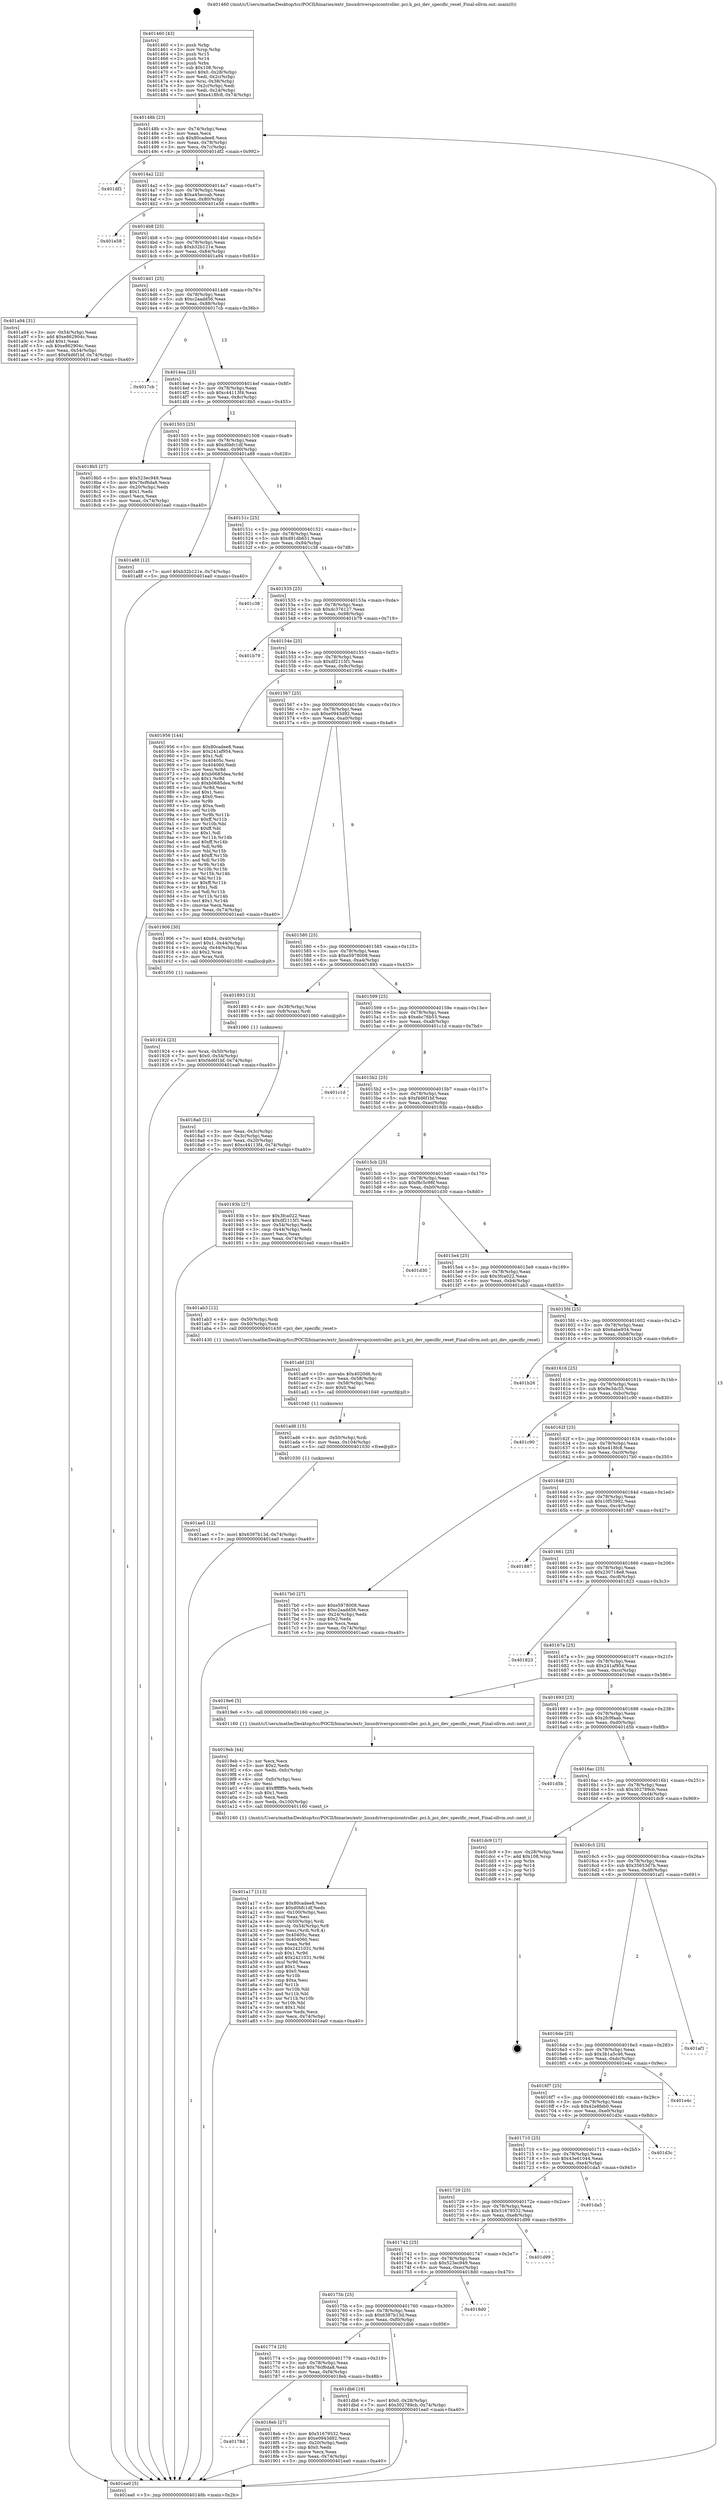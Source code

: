 digraph "0x401460" {
  label = "0x401460 (/mnt/c/Users/mathe/Desktop/tcc/POCII/binaries/extr_linuxdriverspcicontroller..pci.h_pci_dev_specific_reset_Final-ollvm.out::main(0))"
  labelloc = "t"
  node[shape=record]

  Entry [label="",width=0.3,height=0.3,shape=circle,fillcolor=black,style=filled]
  "0x40148b" [label="{
     0x40148b [23]\l
     | [instrs]\l
     &nbsp;&nbsp;0x40148b \<+3\>: mov -0x74(%rbp),%eax\l
     &nbsp;&nbsp;0x40148e \<+2\>: mov %eax,%ecx\l
     &nbsp;&nbsp;0x401490 \<+6\>: sub $0x80cadee8,%ecx\l
     &nbsp;&nbsp;0x401496 \<+3\>: mov %eax,-0x78(%rbp)\l
     &nbsp;&nbsp;0x401499 \<+3\>: mov %ecx,-0x7c(%rbp)\l
     &nbsp;&nbsp;0x40149c \<+6\>: je 0000000000401df2 \<main+0x992\>\l
  }"]
  "0x401df2" [label="{
     0x401df2\l
  }", style=dashed]
  "0x4014a2" [label="{
     0x4014a2 [22]\l
     | [instrs]\l
     &nbsp;&nbsp;0x4014a2 \<+5\>: jmp 00000000004014a7 \<main+0x47\>\l
     &nbsp;&nbsp;0x4014a7 \<+3\>: mov -0x78(%rbp),%eax\l
     &nbsp;&nbsp;0x4014aa \<+5\>: sub $0xa45eccab,%eax\l
     &nbsp;&nbsp;0x4014af \<+3\>: mov %eax,-0x80(%rbp)\l
     &nbsp;&nbsp;0x4014b2 \<+6\>: je 0000000000401e58 \<main+0x9f8\>\l
  }"]
  Exit [label="",width=0.3,height=0.3,shape=circle,fillcolor=black,style=filled,peripheries=2]
  "0x401e58" [label="{
     0x401e58\l
  }", style=dashed]
  "0x4014b8" [label="{
     0x4014b8 [25]\l
     | [instrs]\l
     &nbsp;&nbsp;0x4014b8 \<+5\>: jmp 00000000004014bd \<main+0x5d\>\l
     &nbsp;&nbsp;0x4014bd \<+3\>: mov -0x78(%rbp),%eax\l
     &nbsp;&nbsp;0x4014c0 \<+5\>: sub $0xb32b121e,%eax\l
     &nbsp;&nbsp;0x4014c5 \<+6\>: mov %eax,-0x84(%rbp)\l
     &nbsp;&nbsp;0x4014cb \<+6\>: je 0000000000401a94 \<main+0x634\>\l
  }"]
  "0x401ae5" [label="{
     0x401ae5 [12]\l
     | [instrs]\l
     &nbsp;&nbsp;0x401ae5 \<+7\>: movl $0x6397b13d,-0x74(%rbp)\l
     &nbsp;&nbsp;0x401aec \<+5\>: jmp 0000000000401ea0 \<main+0xa40\>\l
  }"]
  "0x401a94" [label="{
     0x401a94 [31]\l
     | [instrs]\l
     &nbsp;&nbsp;0x401a94 \<+3\>: mov -0x54(%rbp),%eax\l
     &nbsp;&nbsp;0x401a97 \<+5\>: add $0xe862904c,%eax\l
     &nbsp;&nbsp;0x401a9c \<+3\>: add $0x1,%eax\l
     &nbsp;&nbsp;0x401a9f \<+5\>: sub $0xe862904c,%eax\l
     &nbsp;&nbsp;0x401aa4 \<+3\>: mov %eax,-0x54(%rbp)\l
     &nbsp;&nbsp;0x401aa7 \<+7\>: movl $0xf4d6f1bf,-0x74(%rbp)\l
     &nbsp;&nbsp;0x401aae \<+5\>: jmp 0000000000401ea0 \<main+0xa40\>\l
  }"]
  "0x4014d1" [label="{
     0x4014d1 [25]\l
     | [instrs]\l
     &nbsp;&nbsp;0x4014d1 \<+5\>: jmp 00000000004014d6 \<main+0x76\>\l
     &nbsp;&nbsp;0x4014d6 \<+3\>: mov -0x78(%rbp),%eax\l
     &nbsp;&nbsp;0x4014d9 \<+5\>: sub $0xc2aadd56,%eax\l
     &nbsp;&nbsp;0x4014de \<+6\>: mov %eax,-0x88(%rbp)\l
     &nbsp;&nbsp;0x4014e4 \<+6\>: je 00000000004017cb \<main+0x36b\>\l
  }"]
  "0x401ad6" [label="{
     0x401ad6 [15]\l
     | [instrs]\l
     &nbsp;&nbsp;0x401ad6 \<+4\>: mov -0x50(%rbp),%rdi\l
     &nbsp;&nbsp;0x401ada \<+6\>: mov %eax,-0x104(%rbp)\l
     &nbsp;&nbsp;0x401ae0 \<+5\>: call 0000000000401030 \<free@plt\>\l
     | [calls]\l
     &nbsp;&nbsp;0x401030 \{1\} (unknown)\l
  }"]
  "0x4017cb" [label="{
     0x4017cb\l
  }", style=dashed]
  "0x4014ea" [label="{
     0x4014ea [25]\l
     | [instrs]\l
     &nbsp;&nbsp;0x4014ea \<+5\>: jmp 00000000004014ef \<main+0x8f\>\l
     &nbsp;&nbsp;0x4014ef \<+3\>: mov -0x78(%rbp),%eax\l
     &nbsp;&nbsp;0x4014f2 \<+5\>: sub $0xc44113f4,%eax\l
     &nbsp;&nbsp;0x4014f7 \<+6\>: mov %eax,-0x8c(%rbp)\l
     &nbsp;&nbsp;0x4014fd \<+6\>: je 00000000004018b5 \<main+0x455\>\l
  }"]
  "0x401abf" [label="{
     0x401abf [23]\l
     | [instrs]\l
     &nbsp;&nbsp;0x401abf \<+10\>: movabs $0x4020d6,%rdi\l
     &nbsp;&nbsp;0x401ac9 \<+3\>: mov %eax,-0x58(%rbp)\l
     &nbsp;&nbsp;0x401acc \<+3\>: mov -0x58(%rbp),%esi\l
     &nbsp;&nbsp;0x401acf \<+2\>: mov $0x0,%al\l
     &nbsp;&nbsp;0x401ad1 \<+5\>: call 0000000000401040 \<printf@plt\>\l
     | [calls]\l
     &nbsp;&nbsp;0x401040 \{1\} (unknown)\l
  }"]
  "0x4018b5" [label="{
     0x4018b5 [27]\l
     | [instrs]\l
     &nbsp;&nbsp;0x4018b5 \<+5\>: mov $0x523ec949,%eax\l
     &nbsp;&nbsp;0x4018ba \<+5\>: mov $0x76cf6da8,%ecx\l
     &nbsp;&nbsp;0x4018bf \<+3\>: mov -0x20(%rbp),%edx\l
     &nbsp;&nbsp;0x4018c2 \<+3\>: cmp $0x1,%edx\l
     &nbsp;&nbsp;0x4018c5 \<+3\>: cmovl %ecx,%eax\l
     &nbsp;&nbsp;0x4018c8 \<+3\>: mov %eax,-0x74(%rbp)\l
     &nbsp;&nbsp;0x4018cb \<+5\>: jmp 0000000000401ea0 \<main+0xa40\>\l
  }"]
  "0x401503" [label="{
     0x401503 [25]\l
     | [instrs]\l
     &nbsp;&nbsp;0x401503 \<+5\>: jmp 0000000000401508 \<main+0xa8\>\l
     &nbsp;&nbsp;0x401508 \<+3\>: mov -0x78(%rbp),%eax\l
     &nbsp;&nbsp;0x40150b \<+5\>: sub $0xd0bfc1df,%eax\l
     &nbsp;&nbsp;0x401510 \<+6\>: mov %eax,-0x90(%rbp)\l
     &nbsp;&nbsp;0x401516 \<+6\>: je 0000000000401a88 \<main+0x628\>\l
  }"]
  "0x401a17" [label="{
     0x401a17 [113]\l
     | [instrs]\l
     &nbsp;&nbsp;0x401a17 \<+5\>: mov $0x80cadee8,%ecx\l
     &nbsp;&nbsp;0x401a1c \<+5\>: mov $0xd0bfc1df,%edx\l
     &nbsp;&nbsp;0x401a21 \<+6\>: mov -0x100(%rbp),%esi\l
     &nbsp;&nbsp;0x401a27 \<+3\>: imul %eax,%esi\l
     &nbsp;&nbsp;0x401a2a \<+4\>: mov -0x50(%rbp),%rdi\l
     &nbsp;&nbsp;0x401a2e \<+4\>: movslq -0x54(%rbp),%r8\l
     &nbsp;&nbsp;0x401a32 \<+4\>: mov %esi,(%rdi,%r8,4)\l
     &nbsp;&nbsp;0x401a36 \<+7\>: mov 0x40405c,%eax\l
     &nbsp;&nbsp;0x401a3d \<+7\>: mov 0x404060,%esi\l
     &nbsp;&nbsp;0x401a44 \<+3\>: mov %eax,%r9d\l
     &nbsp;&nbsp;0x401a47 \<+7\>: sub $0x2421031,%r9d\l
     &nbsp;&nbsp;0x401a4e \<+4\>: sub $0x1,%r9d\l
     &nbsp;&nbsp;0x401a52 \<+7\>: add $0x2421031,%r9d\l
     &nbsp;&nbsp;0x401a59 \<+4\>: imul %r9d,%eax\l
     &nbsp;&nbsp;0x401a5d \<+3\>: and $0x1,%eax\l
     &nbsp;&nbsp;0x401a60 \<+3\>: cmp $0x0,%eax\l
     &nbsp;&nbsp;0x401a63 \<+4\>: sete %r10b\l
     &nbsp;&nbsp;0x401a67 \<+3\>: cmp $0xa,%esi\l
     &nbsp;&nbsp;0x401a6a \<+4\>: setl %r11b\l
     &nbsp;&nbsp;0x401a6e \<+3\>: mov %r10b,%bl\l
     &nbsp;&nbsp;0x401a71 \<+3\>: and %r11b,%bl\l
     &nbsp;&nbsp;0x401a74 \<+3\>: xor %r11b,%r10b\l
     &nbsp;&nbsp;0x401a77 \<+3\>: or %r10b,%bl\l
     &nbsp;&nbsp;0x401a7a \<+3\>: test $0x1,%bl\l
     &nbsp;&nbsp;0x401a7d \<+3\>: cmovne %edx,%ecx\l
     &nbsp;&nbsp;0x401a80 \<+3\>: mov %ecx,-0x74(%rbp)\l
     &nbsp;&nbsp;0x401a83 \<+5\>: jmp 0000000000401ea0 \<main+0xa40\>\l
  }"]
  "0x401a88" [label="{
     0x401a88 [12]\l
     | [instrs]\l
     &nbsp;&nbsp;0x401a88 \<+7\>: movl $0xb32b121e,-0x74(%rbp)\l
     &nbsp;&nbsp;0x401a8f \<+5\>: jmp 0000000000401ea0 \<main+0xa40\>\l
  }"]
  "0x40151c" [label="{
     0x40151c [25]\l
     | [instrs]\l
     &nbsp;&nbsp;0x40151c \<+5\>: jmp 0000000000401521 \<main+0xc1\>\l
     &nbsp;&nbsp;0x401521 \<+3\>: mov -0x78(%rbp),%eax\l
     &nbsp;&nbsp;0x401524 \<+5\>: sub $0xd91db651,%eax\l
     &nbsp;&nbsp;0x401529 \<+6\>: mov %eax,-0x94(%rbp)\l
     &nbsp;&nbsp;0x40152f \<+6\>: je 0000000000401c38 \<main+0x7d8\>\l
  }"]
  "0x4019eb" [label="{
     0x4019eb [44]\l
     | [instrs]\l
     &nbsp;&nbsp;0x4019eb \<+2\>: xor %ecx,%ecx\l
     &nbsp;&nbsp;0x4019ed \<+5\>: mov $0x2,%edx\l
     &nbsp;&nbsp;0x4019f2 \<+6\>: mov %edx,-0xfc(%rbp)\l
     &nbsp;&nbsp;0x4019f8 \<+1\>: cltd\l
     &nbsp;&nbsp;0x4019f9 \<+6\>: mov -0xfc(%rbp),%esi\l
     &nbsp;&nbsp;0x4019ff \<+2\>: idiv %esi\l
     &nbsp;&nbsp;0x401a01 \<+6\>: imul $0xfffffffe,%edx,%edx\l
     &nbsp;&nbsp;0x401a07 \<+3\>: sub $0x1,%ecx\l
     &nbsp;&nbsp;0x401a0a \<+2\>: sub %ecx,%edx\l
     &nbsp;&nbsp;0x401a0c \<+6\>: mov %edx,-0x100(%rbp)\l
     &nbsp;&nbsp;0x401a12 \<+5\>: call 0000000000401160 \<next_i\>\l
     | [calls]\l
     &nbsp;&nbsp;0x401160 \{1\} (/mnt/c/Users/mathe/Desktop/tcc/POCII/binaries/extr_linuxdriverspcicontroller..pci.h_pci_dev_specific_reset_Final-ollvm.out::next_i)\l
  }"]
  "0x401c38" [label="{
     0x401c38\l
  }", style=dashed]
  "0x401535" [label="{
     0x401535 [25]\l
     | [instrs]\l
     &nbsp;&nbsp;0x401535 \<+5\>: jmp 000000000040153a \<main+0xda\>\l
     &nbsp;&nbsp;0x40153a \<+3\>: mov -0x78(%rbp),%eax\l
     &nbsp;&nbsp;0x40153d \<+5\>: sub $0xdc376127,%eax\l
     &nbsp;&nbsp;0x401542 \<+6\>: mov %eax,-0x98(%rbp)\l
     &nbsp;&nbsp;0x401548 \<+6\>: je 0000000000401b79 \<main+0x719\>\l
  }"]
  "0x401924" [label="{
     0x401924 [23]\l
     | [instrs]\l
     &nbsp;&nbsp;0x401924 \<+4\>: mov %rax,-0x50(%rbp)\l
     &nbsp;&nbsp;0x401928 \<+7\>: movl $0x0,-0x54(%rbp)\l
     &nbsp;&nbsp;0x40192f \<+7\>: movl $0xf4d6f1bf,-0x74(%rbp)\l
     &nbsp;&nbsp;0x401936 \<+5\>: jmp 0000000000401ea0 \<main+0xa40\>\l
  }"]
  "0x401b79" [label="{
     0x401b79\l
  }", style=dashed]
  "0x40154e" [label="{
     0x40154e [25]\l
     | [instrs]\l
     &nbsp;&nbsp;0x40154e \<+5\>: jmp 0000000000401553 \<main+0xf3\>\l
     &nbsp;&nbsp;0x401553 \<+3\>: mov -0x78(%rbp),%eax\l
     &nbsp;&nbsp;0x401556 \<+5\>: sub $0xdf2115f1,%eax\l
     &nbsp;&nbsp;0x40155b \<+6\>: mov %eax,-0x9c(%rbp)\l
     &nbsp;&nbsp;0x401561 \<+6\>: je 0000000000401956 \<main+0x4f6\>\l
  }"]
  "0x40178d" [label="{
     0x40178d\l
  }", style=dashed]
  "0x401956" [label="{
     0x401956 [144]\l
     | [instrs]\l
     &nbsp;&nbsp;0x401956 \<+5\>: mov $0x80cadee8,%eax\l
     &nbsp;&nbsp;0x40195b \<+5\>: mov $0x241af954,%ecx\l
     &nbsp;&nbsp;0x401960 \<+2\>: mov $0x1,%dl\l
     &nbsp;&nbsp;0x401962 \<+7\>: mov 0x40405c,%esi\l
     &nbsp;&nbsp;0x401969 \<+7\>: mov 0x404060,%edi\l
     &nbsp;&nbsp;0x401970 \<+3\>: mov %esi,%r8d\l
     &nbsp;&nbsp;0x401973 \<+7\>: add $0xb0685dea,%r8d\l
     &nbsp;&nbsp;0x40197a \<+4\>: sub $0x1,%r8d\l
     &nbsp;&nbsp;0x40197e \<+7\>: sub $0xb0685dea,%r8d\l
     &nbsp;&nbsp;0x401985 \<+4\>: imul %r8d,%esi\l
     &nbsp;&nbsp;0x401989 \<+3\>: and $0x1,%esi\l
     &nbsp;&nbsp;0x40198c \<+3\>: cmp $0x0,%esi\l
     &nbsp;&nbsp;0x40198f \<+4\>: sete %r9b\l
     &nbsp;&nbsp;0x401993 \<+3\>: cmp $0xa,%edi\l
     &nbsp;&nbsp;0x401996 \<+4\>: setl %r10b\l
     &nbsp;&nbsp;0x40199a \<+3\>: mov %r9b,%r11b\l
     &nbsp;&nbsp;0x40199d \<+4\>: xor $0xff,%r11b\l
     &nbsp;&nbsp;0x4019a1 \<+3\>: mov %r10b,%bl\l
     &nbsp;&nbsp;0x4019a4 \<+3\>: xor $0xff,%bl\l
     &nbsp;&nbsp;0x4019a7 \<+3\>: xor $0x1,%dl\l
     &nbsp;&nbsp;0x4019aa \<+3\>: mov %r11b,%r14b\l
     &nbsp;&nbsp;0x4019ad \<+4\>: and $0xff,%r14b\l
     &nbsp;&nbsp;0x4019b1 \<+3\>: and %dl,%r9b\l
     &nbsp;&nbsp;0x4019b4 \<+3\>: mov %bl,%r15b\l
     &nbsp;&nbsp;0x4019b7 \<+4\>: and $0xff,%r15b\l
     &nbsp;&nbsp;0x4019bb \<+3\>: and %dl,%r10b\l
     &nbsp;&nbsp;0x4019be \<+3\>: or %r9b,%r14b\l
     &nbsp;&nbsp;0x4019c1 \<+3\>: or %r10b,%r15b\l
     &nbsp;&nbsp;0x4019c4 \<+3\>: xor %r15b,%r14b\l
     &nbsp;&nbsp;0x4019c7 \<+3\>: or %bl,%r11b\l
     &nbsp;&nbsp;0x4019ca \<+4\>: xor $0xff,%r11b\l
     &nbsp;&nbsp;0x4019ce \<+3\>: or $0x1,%dl\l
     &nbsp;&nbsp;0x4019d1 \<+3\>: and %dl,%r11b\l
     &nbsp;&nbsp;0x4019d4 \<+3\>: or %r11b,%r14b\l
     &nbsp;&nbsp;0x4019d7 \<+4\>: test $0x1,%r14b\l
     &nbsp;&nbsp;0x4019db \<+3\>: cmovne %ecx,%eax\l
     &nbsp;&nbsp;0x4019de \<+3\>: mov %eax,-0x74(%rbp)\l
     &nbsp;&nbsp;0x4019e1 \<+5\>: jmp 0000000000401ea0 \<main+0xa40\>\l
  }"]
  "0x401567" [label="{
     0x401567 [25]\l
     | [instrs]\l
     &nbsp;&nbsp;0x401567 \<+5\>: jmp 000000000040156c \<main+0x10c\>\l
     &nbsp;&nbsp;0x40156c \<+3\>: mov -0x78(%rbp),%eax\l
     &nbsp;&nbsp;0x40156f \<+5\>: sub $0xe0943d92,%eax\l
     &nbsp;&nbsp;0x401574 \<+6\>: mov %eax,-0xa0(%rbp)\l
     &nbsp;&nbsp;0x40157a \<+6\>: je 0000000000401906 \<main+0x4a6\>\l
  }"]
  "0x4018eb" [label="{
     0x4018eb [27]\l
     | [instrs]\l
     &nbsp;&nbsp;0x4018eb \<+5\>: mov $0x51679532,%eax\l
     &nbsp;&nbsp;0x4018f0 \<+5\>: mov $0xe0943d92,%ecx\l
     &nbsp;&nbsp;0x4018f5 \<+3\>: mov -0x20(%rbp),%edx\l
     &nbsp;&nbsp;0x4018f8 \<+3\>: cmp $0x0,%edx\l
     &nbsp;&nbsp;0x4018fb \<+3\>: cmove %ecx,%eax\l
     &nbsp;&nbsp;0x4018fe \<+3\>: mov %eax,-0x74(%rbp)\l
     &nbsp;&nbsp;0x401901 \<+5\>: jmp 0000000000401ea0 \<main+0xa40\>\l
  }"]
  "0x401906" [label="{
     0x401906 [30]\l
     | [instrs]\l
     &nbsp;&nbsp;0x401906 \<+7\>: movl $0x64,-0x40(%rbp)\l
     &nbsp;&nbsp;0x40190d \<+7\>: movl $0x1,-0x44(%rbp)\l
     &nbsp;&nbsp;0x401914 \<+4\>: movslq -0x44(%rbp),%rax\l
     &nbsp;&nbsp;0x401918 \<+4\>: shl $0x2,%rax\l
     &nbsp;&nbsp;0x40191c \<+3\>: mov %rax,%rdi\l
     &nbsp;&nbsp;0x40191f \<+5\>: call 0000000000401050 \<malloc@plt\>\l
     | [calls]\l
     &nbsp;&nbsp;0x401050 \{1\} (unknown)\l
  }"]
  "0x401580" [label="{
     0x401580 [25]\l
     | [instrs]\l
     &nbsp;&nbsp;0x401580 \<+5\>: jmp 0000000000401585 \<main+0x125\>\l
     &nbsp;&nbsp;0x401585 \<+3\>: mov -0x78(%rbp),%eax\l
     &nbsp;&nbsp;0x401588 \<+5\>: sub $0xe5978008,%eax\l
     &nbsp;&nbsp;0x40158d \<+6\>: mov %eax,-0xa4(%rbp)\l
     &nbsp;&nbsp;0x401593 \<+6\>: je 0000000000401893 \<main+0x433\>\l
  }"]
  "0x401774" [label="{
     0x401774 [25]\l
     | [instrs]\l
     &nbsp;&nbsp;0x401774 \<+5\>: jmp 0000000000401779 \<main+0x319\>\l
     &nbsp;&nbsp;0x401779 \<+3\>: mov -0x78(%rbp),%eax\l
     &nbsp;&nbsp;0x40177c \<+5\>: sub $0x76cf6da8,%eax\l
     &nbsp;&nbsp;0x401781 \<+6\>: mov %eax,-0xf4(%rbp)\l
     &nbsp;&nbsp;0x401787 \<+6\>: je 00000000004018eb \<main+0x48b\>\l
  }"]
  "0x401893" [label="{
     0x401893 [13]\l
     | [instrs]\l
     &nbsp;&nbsp;0x401893 \<+4\>: mov -0x38(%rbp),%rax\l
     &nbsp;&nbsp;0x401897 \<+4\>: mov 0x8(%rax),%rdi\l
     &nbsp;&nbsp;0x40189b \<+5\>: call 0000000000401060 \<atoi@plt\>\l
     | [calls]\l
     &nbsp;&nbsp;0x401060 \{1\} (unknown)\l
  }"]
  "0x401599" [label="{
     0x401599 [25]\l
     | [instrs]\l
     &nbsp;&nbsp;0x401599 \<+5\>: jmp 000000000040159e \<main+0x13e\>\l
     &nbsp;&nbsp;0x40159e \<+3\>: mov -0x78(%rbp),%eax\l
     &nbsp;&nbsp;0x4015a1 \<+5\>: sub $0xebc76b53,%eax\l
     &nbsp;&nbsp;0x4015a6 \<+6\>: mov %eax,-0xa8(%rbp)\l
     &nbsp;&nbsp;0x4015ac \<+6\>: je 0000000000401c1d \<main+0x7bd\>\l
  }"]
  "0x401db6" [label="{
     0x401db6 [19]\l
     | [instrs]\l
     &nbsp;&nbsp;0x401db6 \<+7\>: movl $0x0,-0x28(%rbp)\l
     &nbsp;&nbsp;0x401dbd \<+7\>: movl $0x302789cb,-0x74(%rbp)\l
     &nbsp;&nbsp;0x401dc4 \<+5\>: jmp 0000000000401ea0 \<main+0xa40\>\l
  }"]
  "0x401c1d" [label="{
     0x401c1d\l
  }", style=dashed]
  "0x4015b2" [label="{
     0x4015b2 [25]\l
     | [instrs]\l
     &nbsp;&nbsp;0x4015b2 \<+5\>: jmp 00000000004015b7 \<main+0x157\>\l
     &nbsp;&nbsp;0x4015b7 \<+3\>: mov -0x78(%rbp),%eax\l
     &nbsp;&nbsp;0x4015ba \<+5\>: sub $0xf4d6f1bf,%eax\l
     &nbsp;&nbsp;0x4015bf \<+6\>: mov %eax,-0xac(%rbp)\l
     &nbsp;&nbsp;0x4015c5 \<+6\>: je 000000000040193b \<main+0x4db\>\l
  }"]
  "0x40175b" [label="{
     0x40175b [25]\l
     | [instrs]\l
     &nbsp;&nbsp;0x40175b \<+5\>: jmp 0000000000401760 \<main+0x300\>\l
     &nbsp;&nbsp;0x401760 \<+3\>: mov -0x78(%rbp),%eax\l
     &nbsp;&nbsp;0x401763 \<+5\>: sub $0x6397b13d,%eax\l
     &nbsp;&nbsp;0x401768 \<+6\>: mov %eax,-0xf0(%rbp)\l
     &nbsp;&nbsp;0x40176e \<+6\>: je 0000000000401db6 \<main+0x956\>\l
  }"]
  "0x40193b" [label="{
     0x40193b [27]\l
     | [instrs]\l
     &nbsp;&nbsp;0x40193b \<+5\>: mov $0x3fca022,%eax\l
     &nbsp;&nbsp;0x401940 \<+5\>: mov $0xdf2115f1,%ecx\l
     &nbsp;&nbsp;0x401945 \<+3\>: mov -0x54(%rbp),%edx\l
     &nbsp;&nbsp;0x401948 \<+3\>: cmp -0x44(%rbp),%edx\l
     &nbsp;&nbsp;0x40194b \<+3\>: cmovl %ecx,%eax\l
     &nbsp;&nbsp;0x40194e \<+3\>: mov %eax,-0x74(%rbp)\l
     &nbsp;&nbsp;0x401951 \<+5\>: jmp 0000000000401ea0 \<main+0xa40\>\l
  }"]
  "0x4015cb" [label="{
     0x4015cb [25]\l
     | [instrs]\l
     &nbsp;&nbsp;0x4015cb \<+5\>: jmp 00000000004015d0 \<main+0x170\>\l
     &nbsp;&nbsp;0x4015d0 \<+3\>: mov -0x78(%rbp),%eax\l
     &nbsp;&nbsp;0x4015d3 \<+5\>: sub $0xf8c5c98f,%eax\l
     &nbsp;&nbsp;0x4015d8 \<+6\>: mov %eax,-0xb0(%rbp)\l
     &nbsp;&nbsp;0x4015de \<+6\>: je 0000000000401d30 \<main+0x8d0\>\l
  }"]
  "0x4018d0" [label="{
     0x4018d0\l
  }", style=dashed]
  "0x401d30" [label="{
     0x401d30\l
  }", style=dashed]
  "0x4015e4" [label="{
     0x4015e4 [25]\l
     | [instrs]\l
     &nbsp;&nbsp;0x4015e4 \<+5\>: jmp 00000000004015e9 \<main+0x189\>\l
     &nbsp;&nbsp;0x4015e9 \<+3\>: mov -0x78(%rbp),%eax\l
     &nbsp;&nbsp;0x4015ec \<+5\>: sub $0x3fca022,%eax\l
     &nbsp;&nbsp;0x4015f1 \<+6\>: mov %eax,-0xb4(%rbp)\l
     &nbsp;&nbsp;0x4015f7 \<+6\>: je 0000000000401ab3 \<main+0x653\>\l
  }"]
  "0x401742" [label="{
     0x401742 [25]\l
     | [instrs]\l
     &nbsp;&nbsp;0x401742 \<+5\>: jmp 0000000000401747 \<main+0x2e7\>\l
     &nbsp;&nbsp;0x401747 \<+3\>: mov -0x78(%rbp),%eax\l
     &nbsp;&nbsp;0x40174a \<+5\>: sub $0x523ec949,%eax\l
     &nbsp;&nbsp;0x40174f \<+6\>: mov %eax,-0xec(%rbp)\l
     &nbsp;&nbsp;0x401755 \<+6\>: je 00000000004018d0 \<main+0x470\>\l
  }"]
  "0x401ab3" [label="{
     0x401ab3 [12]\l
     | [instrs]\l
     &nbsp;&nbsp;0x401ab3 \<+4\>: mov -0x50(%rbp),%rdi\l
     &nbsp;&nbsp;0x401ab7 \<+3\>: mov -0x40(%rbp),%esi\l
     &nbsp;&nbsp;0x401aba \<+5\>: call 0000000000401430 \<pci_dev_specific_reset\>\l
     | [calls]\l
     &nbsp;&nbsp;0x401430 \{1\} (/mnt/c/Users/mathe/Desktop/tcc/POCII/binaries/extr_linuxdriverspcicontroller..pci.h_pci_dev_specific_reset_Final-ollvm.out::pci_dev_specific_reset)\l
  }"]
  "0x4015fd" [label="{
     0x4015fd [25]\l
     | [instrs]\l
     &nbsp;&nbsp;0x4015fd \<+5\>: jmp 0000000000401602 \<main+0x1a2\>\l
     &nbsp;&nbsp;0x401602 \<+3\>: mov -0x78(%rbp),%eax\l
     &nbsp;&nbsp;0x401605 \<+5\>: sub $0x6abe934,%eax\l
     &nbsp;&nbsp;0x40160a \<+6\>: mov %eax,-0xb8(%rbp)\l
     &nbsp;&nbsp;0x401610 \<+6\>: je 0000000000401b26 \<main+0x6c6\>\l
  }"]
  "0x401d99" [label="{
     0x401d99\l
  }", style=dashed]
  "0x401b26" [label="{
     0x401b26\l
  }", style=dashed]
  "0x401616" [label="{
     0x401616 [25]\l
     | [instrs]\l
     &nbsp;&nbsp;0x401616 \<+5\>: jmp 000000000040161b \<main+0x1bb\>\l
     &nbsp;&nbsp;0x40161b \<+3\>: mov -0x78(%rbp),%eax\l
     &nbsp;&nbsp;0x40161e \<+5\>: sub $0x9e3dc55,%eax\l
     &nbsp;&nbsp;0x401623 \<+6\>: mov %eax,-0xbc(%rbp)\l
     &nbsp;&nbsp;0x401629 \<+6\>: je 0000000000401c90 \<main+0x830\>\l
  }"]
  "0x401729" [label="{
     0x401729 [25]\l
     | [instrs]\l
     &nbsp;&nbsp;0x401729 \<+5\>: jmp 000000000040172e \<main+0x2ce\>\l
     &nbsp;&nbsp;0x40172e \<+3\>: mov -0x78(%rbp),%eax\l
     &nbsp;&nbsp;0x401731 \<+5\>: sub $0x51679532,%eax\l
     &nbsp;&nbsp;0x401736 \<+6\>: mov %eax,-0xe8(%rbp)\l
     &nbsp;&nbsp;0x40173c \<+6\>: je 0000000000401d99 \<main+0x939\>\l
  }"]
  "0x401c90" [label="{
     0x401c90\l
  }", style=dashed]
  "0x40162f" [label="{
     0x40162f [25]\l
     | [instrs]\l
     &nbsp;&nbsp;0x40162f \<+5\>: jmp 0000000000401634 \<main+0x1d4\>\l
     &nbsp;&nbsp;0x401634 \<+3\>: mov -0x78(%rbp),%eax\l
     &nbsp;&nbsp;0x401637 \<+5\>: sub $0xe418fc8,%eax\l
     &nbsp;&nbsp;0x40163c \<+6\>: mov %eax,-0xc0(%rbp)\l
     &nbsp;&nbsp;0x401642 \<+6\>: je 00000000004017b0 \<main+0x350\>\l
  }"]
  "0x401da5" [label="{
     0x401da5\l
  }", style=dashed]
  "0x4017b0" [label="{
     0x4017b0 [27]\l
     | [instrs]\l
     &nbsp;&nbsp;0x4017b0 \<+5\>: mov $0xe5978008,%eax\l
     &nbsp;&nbsp;0x4017b5 \<+5\>: mov $0xc2aadd56,%ecx\l
     &nbsp;&nbsp;0x4017ba \<+3\>: mov -0x24(%rbp),%edx\l
     &nbsp;&nbsp;0x4017bd \<+3\>: cmp $0x2,%edx\l
     &nbsp;&nbsp;0x4017c0 \<+3\>: cmovne %ecx,%eax\l
     &nbsp;&nbsp;0x4017c3 \<+3\>: mov %eax,-0x74(%rbp)\l
     &nbsp;&nbsp;0x4017c6 \<+5\>: jmp 0000000000401ea0 \<main+0xa40\>\l
  }"]
  "0x401648" [label="{
     0x401648 [25]\l
     | [instrs]\l
     &nbsp;&nbsp;0x401648 \<+5\>: jmp 000000000040164d \<main+0x1ed\>\l
     &nbsp;&nbsp;0x40164d \<+3\>: mov -0x78(%rbp),%eax\l
     &nbsp;&nbsp;0x401650 \<+5\>: sub $0x10f53992,%eax\l
     &nbsp;&nbsp;0x401655 \<+6\>: mov %eax,-0xc4(%rbp)\l
     &nbsp;&nbsp;0x40165b \<+6\>: je 0000000000401887 \<main+0x427\>\l
  }"]
  "0x401ea0" [label="{
     0x401ea0 [5]\l
     | [instrs]\l
     &nbsp;&nbsp;0x401ea0 \<+5\>: jmp 000000000040148b \<main+0x2b\>\l
  }"]
  "0x401460" [label="{
     0x401460 [43]\l
     | [instrs]\l
     &nbsp;&nbsp;0x401460 \<+1\>: push %rbp\l
     &nbsp;&nbsp;0x401461 \<+3\>: mov %rsp,%rbp\l
     &nbsp;&nbsp;0x401464 \<+2\>: push %r15\l
     &nbsp;&nbsp;0x401466 \<+2\>: push %r14\l
     &nbsp;&nbsp;0x401468 \<+1\>: push %rbx\l
     &nbsp;&nbsp;0x401469 \<+7\>: sub $0x108,%rsp\l
     &nbsp;&nbsp;0x401470 \<+7\>: movl $0x0,-0x28(%rbp)\l
     &nbsp;&nbsp;0x401477 \<+3\>: mov %edi,-0x2c(%rbp)\l
     &nbsp;&nbsp;0x40147a \<+4\>: mov %rsi,-0x38(%rbp)\l
     &nbsp;&nbsp;0x40147e \<+3\>: mov -0x2c(%rbp),%edi\l
     &nbsp;&nbsp;0x401481 \<+3\>: mov %edi,-0x24(%rbp)\l
     &nbsp;&nbsp;0x401484 \<+7\>: movl $0xe418fc8,-0x74(%rbp)\l
  }"]
  "0x4018a0" [label="{
     0x4018a0 [21]\l
     | [instrs]\l
     &nbsp;&nbsp;0x4018a0 \<+3\>: mov %eax,-0x3c(%rbp)\l
     &nbsp;&nbsp;0x4018a3 \<+3\>: mov -0x3c(%rbp),%eax\l
     &nbsp;&nbsp;0x4018a6 \<+3\>: mov %eax,-0x20(%rbp)\l
     &nbsp;&nbsp;0x4018a9 \<+7\>: movl $0xc44113f4,-0x74(%rbp)\l
     &nbsp;&nbsp;0x4018b0 \<+5\>: jmp 0000000000401ea0 \<main+0xa40\>\l
  }"]
  "0x401710" [label="{
     0x401710 [25]\l
     | [instrs]\l
     &nbsp;&nbsp;0x401710 \<+5\>: jmp 0000000000401715 \<main+0x2b5\>\l
     &nbsp;&nbsp;0x401715 \<+3\>: mov -0x78(%rbp),%eax\l
     &nbsp;&nbsp;0x401718 \<+5\>: sub $0x43e61044,%eax\l
     &nbsp;&nbsp;0x40171d \<+6\>: mov %eax,-0xe4(%rbp)\l
     &nbsp;&nbsp;0x401723 \<+6\>: je 0000000000401da5 \<main+0x945\>\l
  }"]
  "0x401887" [label="{
     0x401887\l
  }", style=dashed]
  "0x401661" [label="{
     0x401661 [25]\l
     | [instrs]\l
     &nbsp;&nbsp;0x401661 \<+5\>: jmp 0000000000401666 \<main+0x206\>\l
     &nbsp;&nbsp;0x401666 \<+3\>: mov -0x78(%rbp),%eax\l
     &nbsp;&nbsp;0x401669 \<+5\>: sub $0x230718e8,%eax\l
     &nbsp;&nbsp;0x40166e \<+6\>: mov %eax,-0xc8(%rbp)\l
     &nbsp;&nbsp;0x401674 \<+6\>: je 0000000000401823 \<main+0x3c3\>\l
  }"]
  "0x401d3c" [label="{
     0x401d3c\l
  }", style=dashed]
  "0x401823" [label="{
     0x401823\l
  }", style=dashed]
  "0x40167a" [label="{
     0x40167a [25]\l
     | [instrs]\l
     &nbsp;&nbsp;0x40167a \<+5\>: jmp 000000000040167f \<main+0x21f\>\l
     &nbsp;&nbsp;0x40167f \<+3\>: mov -0x78(%rbp),%eax\l
     &nbsp;&nbsp;0x401682 \<+5\>: sub $0x241af954,%eax\l
     &nbsp;&nbsp;0x401687 \<+6\>: mov %eax,-0xcc(%rbp)\l
     &nbsp;&nbsp;0x40168d \<+6\>: je 00000000004019e6 \<main+0x586\>\l
  }"]
  "0x4016f7" [label="{
     0x4016f7 [25]\l
     | [instrs]\l
     &nbsp;&nbsp;0x4016f7 \<+5\>: jmp 00000000004016fc \<main+0x29c\>\l
     &nbsp;&nbsp;0x4016fc \<+3\>: mov -0x78(%rbp),%eax\l
     &nbsp;&nbsp;0x4016ff \<+5\>: sub $0x42e8feb0,%eax\l
     &nbsp;&nbsp;0x401704 \<+6\>: mov %eax,-0xe0(%rbp)\l
     &nbsp;&nbsp;0x40170a \<+6\>: je 0000000000401d3c \<main+0x8dc\>\l
  }"]
  "0x4019e6" [label="{
     0x4019e6 [5]\l
     | [instrs]\l
     &nbsp;&nbsp;0x4019e6 \<+5\>: call 0000000000401160 \<next_i\>\l
     | [calls]\l
     &nbsp;&nbsp;0x401160 \{1\} (/mnt/c/Users/mathe/Desktop/tcc/POCII/binaries/extr_linuxdriverspcicontroller..pci.h_pci_dev_specific_reset_Final-ollvm.out::next_i)\l
  }"]
  "0x401693" [label="{
     0x401693 [25]\l
     | [instrs]\l
     &nbsp;&nbsp;0x401693 \<+5\>: jmp 0000000000401698 \<main+0x238\>\l
     &nbsp;&nbsp;0x401698 \<+3\>: mov -0x78(%rbp),%eax\l
     &nbsp;&nbsp;0x40169b \<+5\>: sub $0x2fc9faab,%eax\l
     &nbsp;&nbsp;0x4016a0 \<+6\>: mov %eax,-0xd0(%rbp)\l
     &nbsp;&nbsp;0x4016a6 \<+6\>: je 0000000000401d5b \<main+0x8fb\>\l
  }"]
  "0x401e4c" [label="{
     0x401e4c\l
  }", style=dashed]
  "0x401d5b" [label="{
     0x401d5b\l
  }", style=dashed]
  "0x4016ac" [label="{
     0x4016ac [25]\l
     | [instrs]\l
     &nbsp;&nbsp;0x4016ac \<+5\>: jmp 00000000004016b1 \<main+0x251\>\l
     &nbsp;&nbsp;0x4016b1 \<+3\>: mov -0x78(%rbp),%eax\l
     &nbsp;&nbsp;0x4016b4 \<+5\>: sub $0x302789cb,%eax\l
     &nbsp;&nbsp;0x4016b9 \<+6\>: mov %eax,-0xd4(%rbp)\l
     &nbsp;&nbsp;0x4016bf \<+6\>: je 0000000000401dc9 \<main+0x969\>\l
  }"]
  "0x4016de" [label="{
     0x4016de [25]\l
     | [instrs]\l
     &nbsp;&nbsp;0x4016de \<+5\>: jmp 00000000004016e3 \<main+0x283\>\l
     &nbsp;&nbsp;0x4016e3 \<+3\>: mov -0x78(%rbp),%eax\l
     &nbsp;&nbsp;0x4016e6 \<+5\>: sub $0x3b1a5c46,%eax\l
     &nbsp;&nbsp;0x4016eb \<+6\>: mov %eax,-0xdc(%rbp)\l
     &nbsp;&nbsp;0x4016f1 \<+6\>: je 0000000000401e4c \<main+0x9ec\>\l
  }"]
  "0x401dc9" [label="{
     0x401dc9 [17]\l
     | [instrs]\l
     &nbsp;&nbsp;0x401dc9 \<+3\>: mov -0x28(%rbp),%eax\l
     &nbsp;&nbsp;0x401dcc \<+7\>: add $0x108,%rsp\l
     &nbsp;&nbsp;0x401dd3 \<+1\>: pop %rbx\l
     &nbsp;&nbsp;0x401dd4 \<+2\>: pop %r14\l
     &nbsp;&nbsp;0x401dd6 \<+2\>: pop %r15\l
     &nbsp;&nbsp;0x401dd8 \<+1\>: pop %rbp\l
     &nbsp;&nbsp;0x401dd9 \<+1\>: ret\l
  }"]
  "0x4016c5" [label="{
     0x4016c5 [25]\l
     | [instrs]\l
     &nbsp;&nbsp;0x4016c5 \<+5\>: jmp 00000000004016ca \<main+0x26a\>\l
     &nbsp;&nbsp;0x4016ca \<+3\>: mov -0x78(%rbp),%eax\l
     &nbsp;&nbsp;0x4016cd \<+5\>: sub $0x35653d7b,%eax\l
     &nbsp;&nbsp;0x4016d2 \<+6\>: mov %eax,-0xd8(%rbp)\l
     &nbsp;&nbsp;0x4016d8 \<+6\>: je 0000000000401af1 \<main+0x691\>\l
  }"]
  "0x401af1" [label="{
     0x401af1\l
  }", style=dashed]
  Entry -> "0x401460" [label=" 1"]
  "0x40148b" -> "0x401df2" [label=" 0"]
  "0x40148b" -> "0x4014a2" [label=" 14"]
  "0x401dc9" -> Exit [label=" 1"]
  "0x4014a2" -> "0x401e58" [label=" 0"]
  "0x4014a2" -> "0x4014b8" [label=" 14"]
  "0x401db6" -> "0x401ea0" [label=" 1"]
  "0x4014b8" -> "0x401a94" [label=" 1"]
  "0x4014b8" -> "0x4014d1" [label=" 13"]
  "0x401ae5" -> "0x401ea0" [label=" 1"]
  "0x4014d1" -> "0x4017cb" [label=" 0"]
  "0x4014d1" -> "0x4014ea" [label=" 13"]
  "0x401ad6" -> "0x401ae5" [label=" 1"]
  "0x4014ea" -> "0x4018b5" [label=" 1"]
  "0x4014ea" -> "0x401503" [label=" 12"]
  "0x401abf" -> "0x401ad6" [label=" 1"]
  "0x401503" -> "0x401a88" [label=" 1"]
  "0x401503" -> "0x40151c" [label=" 11"]
  "0x401ab3" -> "0x401abf" [label=" 1"]
  "0x40151c" -> "0x401c38" [label=" 0"]
  "0x40151c" -> "0x401535" [label=" 11"]
  "0x401a94" -> "0x401ea0" [label=" 1"]
  "0x401535" -> "0x401b79" [label=" 0"]
  "0x401535" -> "0x40154e" [label=" 11"]
  "0x401a88" -> "0x401ea0" [label=" 1"]
  "0x40154e" -> "0x401956" [label=" 1"]
  "0x40154e" -> "0x401567" [label=" 10"]
  "0x401a17" -> "0x401ea0" [label=" 1"]
  "0x401567" -> "0x401906" [label=" 1"]
  "0x401567" -> "0x401580" [label=" 9"]
  "0x4019eb" -> "0x401a17" [label=" 1"]
  "0x401580" -> "0x401893" [label=" 1"]
  "0x401580" -> "0x401599" [label=" 8"]
  "0x401956" -> "0x401ea0" [label=" 1"]
  "0x401599" -> "0x401c1d" [label=" 0"]
  "0x401599" -> "0x4015b2" [label=" 8"]
  "0x40193b" -> "0x401ea0" [label=" 2"]
  "0x4015b2" -> "0x40193b" [label=" 2"]
  "0x4015b2" -> "0x4015cb" [label=" 6"]
  "0x401906" -> "0x401924" [label=" 1"]
  "0x4015cb" -> "0x401d30" [label=" 0"]
  "0x4015cb" -> "0x4015e4" [label=" 6"]
  "0x4018eb" -> "0x401ea0" [label=" 1"]
  "0x4015e4" -> "0x401ab3" [label=" 1"]
  "0x4015e4" -> "0x4015fd" [label=" 5"]
  "0x401774" -> "0x4018eb" [label=" 1"]
  "0x4015fd" -> "0x401b26" [label=" 0"]
  "0x4015fd" -> "0x401616" [label=" 5"]
  "0x4019e6" -> "0x4019eb" [label=" 1"]
  "0x401616" -> "0x401c90" [label=" 0"]
  "0x401616" -> "0x40162f" [label=" 5"]
  "0x40175b" -> "0x401db6" [label=" 1"]
  "0x40162f" -> "0x4017b0" [label=" 1"]
  "0x40162f" -> "0x401648" [label=" 4"]
  "0x4017b0" -> "0x401ea0" [label=" 1"]
  "0x401460" -> "0x40148b" [label=" 1"]
  "0x401ea0" -> "0x40148b" [label=" 13"]
  "0x401893" -> "0x4018a0" [label=" 1"]
  "0x4018a0" -> "0x401ea0" [label=" 1"]
  "0x4018b5" -> "0x401ea0" [label=" 1"]
  "0x401924" -> "0x401ea0" [label=" 1"]
  "0x401648" -> "0x401887" [label=" 0"]
  "0x401648" -> "0x401661" [label=" 4"]
  "0x401742" -> "0x4018d0" [label=" 0"]
  "0x401661" -> "0x401823" [label=" 0"]
  "0x401661" -> "0x40167a" [label=" 4"]
  "0x401774" -> "0x40178d" [label=" 0"]
  "0x40167a" -> "0x4019e6" [label=" 1"]
  "0x40167a" -> "0x401693" [label=" 3"]
  "0x401729" -> "0x401d99" [label=" 0"]
  "0x401693" -> "0x401d5b" [label=" 0"]
  "0x401693" -> "0x4016ac" [label=" 3"]
  "0x40175b" -> "0x401774" [label=" 1"]
  "0x4016ac" -> "0x401dc9" [label=" 1"]
  "0x4016ac" -> "0x4016c5" [label=" 2"]
  "0x401710" -> "0x401da5" [label=" 0"]
  "0x4016c5" -> "0x401af1" [label=" 0"]
  "0x4016c5" -> "0x4016de" [label=" 2"]
  "0x401710" -> "0x401729" [label=" 2"]
  "0x4016de" -> "0x401e4c" [label=" 0"]
  "0x4016de" -> "0x4016f7" [label=" 2"]
  "0x401729" -> "0x401742" [label=" 2"]
  "0x4016f7" -> "0x401d3c" [label=" 0"]
  "0x4016f7" -> "0x401710" [label=" 2"]
  "0x401742" -> "0x40175b" [label=" 2"]
}
